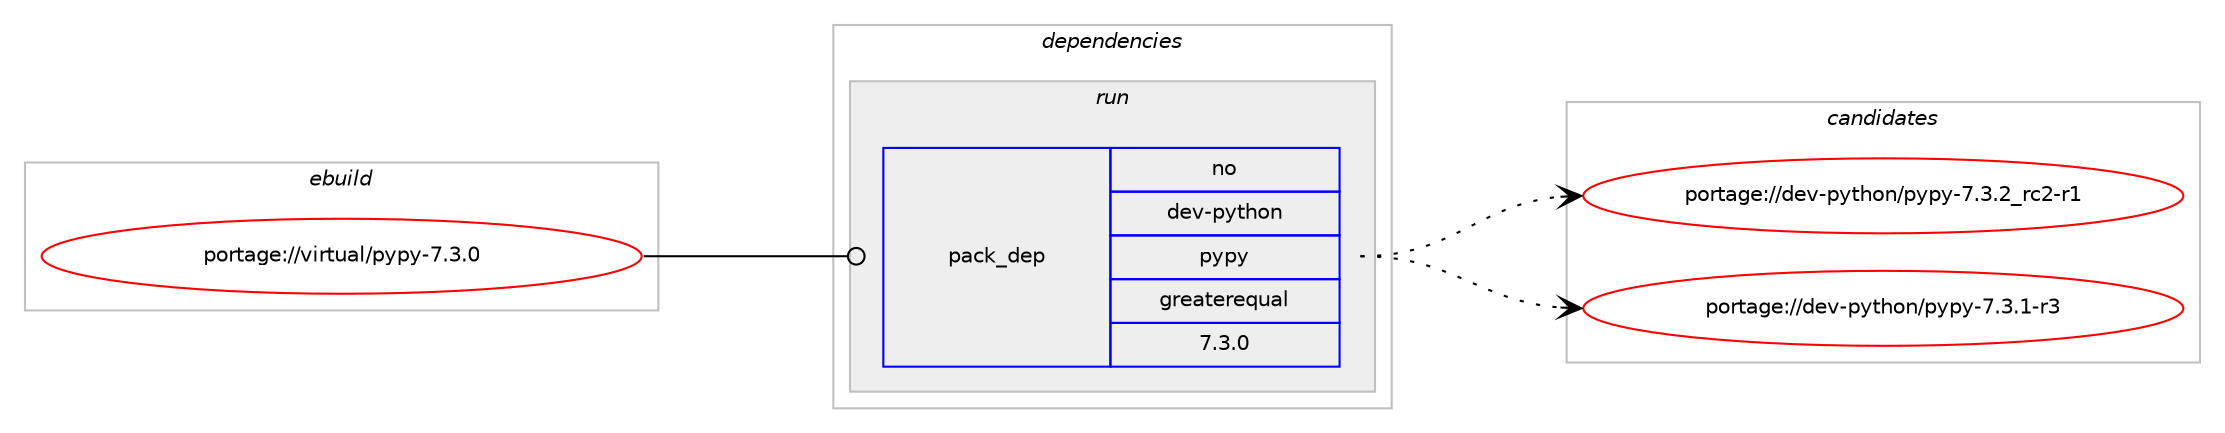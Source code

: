 digraph prolog {

# *************
# Graph options
# *************

newrank=true;
concentrate=true;
compound=true;
graph [rankdir=LR,fontname=Helvetica,fontsize=10,ranksep=1.5];#, ranksep=2.5, nodesep=0.2];
edge  [arrowhead=vee];
node  [fontname=Helvetica,fontsize=10];

# **********
# The ebuild
# **********

subgraph cluster_leftcol {
color=gray;
label=<<i>ebuild</i>>;
id [label="portage://virtual/pypy-7.3.0", color=red, width=4, href="../virtual/pypy-7.3.0.svg"];
}

# ****************
# The dependencies
# ****************

subgraph cluster_midcol {
color=gray;
label=<<i>dependencies</i>>;
subgraph cluster_compile {
fillcolor="#eeeeee";
style=filled;
label=<<i>compile</i>>;
}
subgraph cluster_compileandrun {
fillcolor="#eeeeee";
style=filled;
label=<<i>compile and run</i>>;
}
subgraph cluster_run {
fillcolor="#eeeeee";
style=filled;
label=<<i>run</i>>;
subgraph pack1461 {
dependency1674 [label=<<TABLE BORDER="0" CELLBORDER="1" CELLSPACING="0" CELLPADDING="4" WIDTH="220"><TR><TD ROWSPAN="6" CELLPADDING="30">pack_dep</TD></TR><TR><TD WIDTH="110">no</TD></TR><TR><TD>dev-python</TD></TR><TR><TD>pypy</TD></TR><TR><TD>greaterequal</TD></TR><TR><TD>7.3.0</TD></TR></TABLE>>, shape=none, color=blue];
}
id:e -> dependency1674:w [weight=20,style="solid",arrowhead="odot"];
}
}

# **************
# The candidates
# **************

subgraph cluster_choices {
rank=same;
color=gray;
label=<<i>candidates</i>>;

subgraph choice1461 {
color=black;
nodesep=1;
choice10010111845112121116104111110471121211121214555465146509511499504511449 [label="portage://dev-python/pypy-7.3.2_rc2-r1", color=red, width=4,href="../dev-python/pypy-7.3.2_rc2-r1.svg"];
choice10010111845112121116104111110471121211121214555465146494511451 [label="portage://dev-python/pypy-7.3.1-r3", color=red, width=4,href="../dev-python/pypy-7.3.1-r3.svg"];
dependency1674:e -> choice10010111845112121116104111110471121211121214555465146509511499504511449:w [style=dotted,weight="100"];
dependency1674:e -> choice10010111845112121116104111110471121211121214555465146494511451:w [style=dotted,weight="100"];
}
}

}
